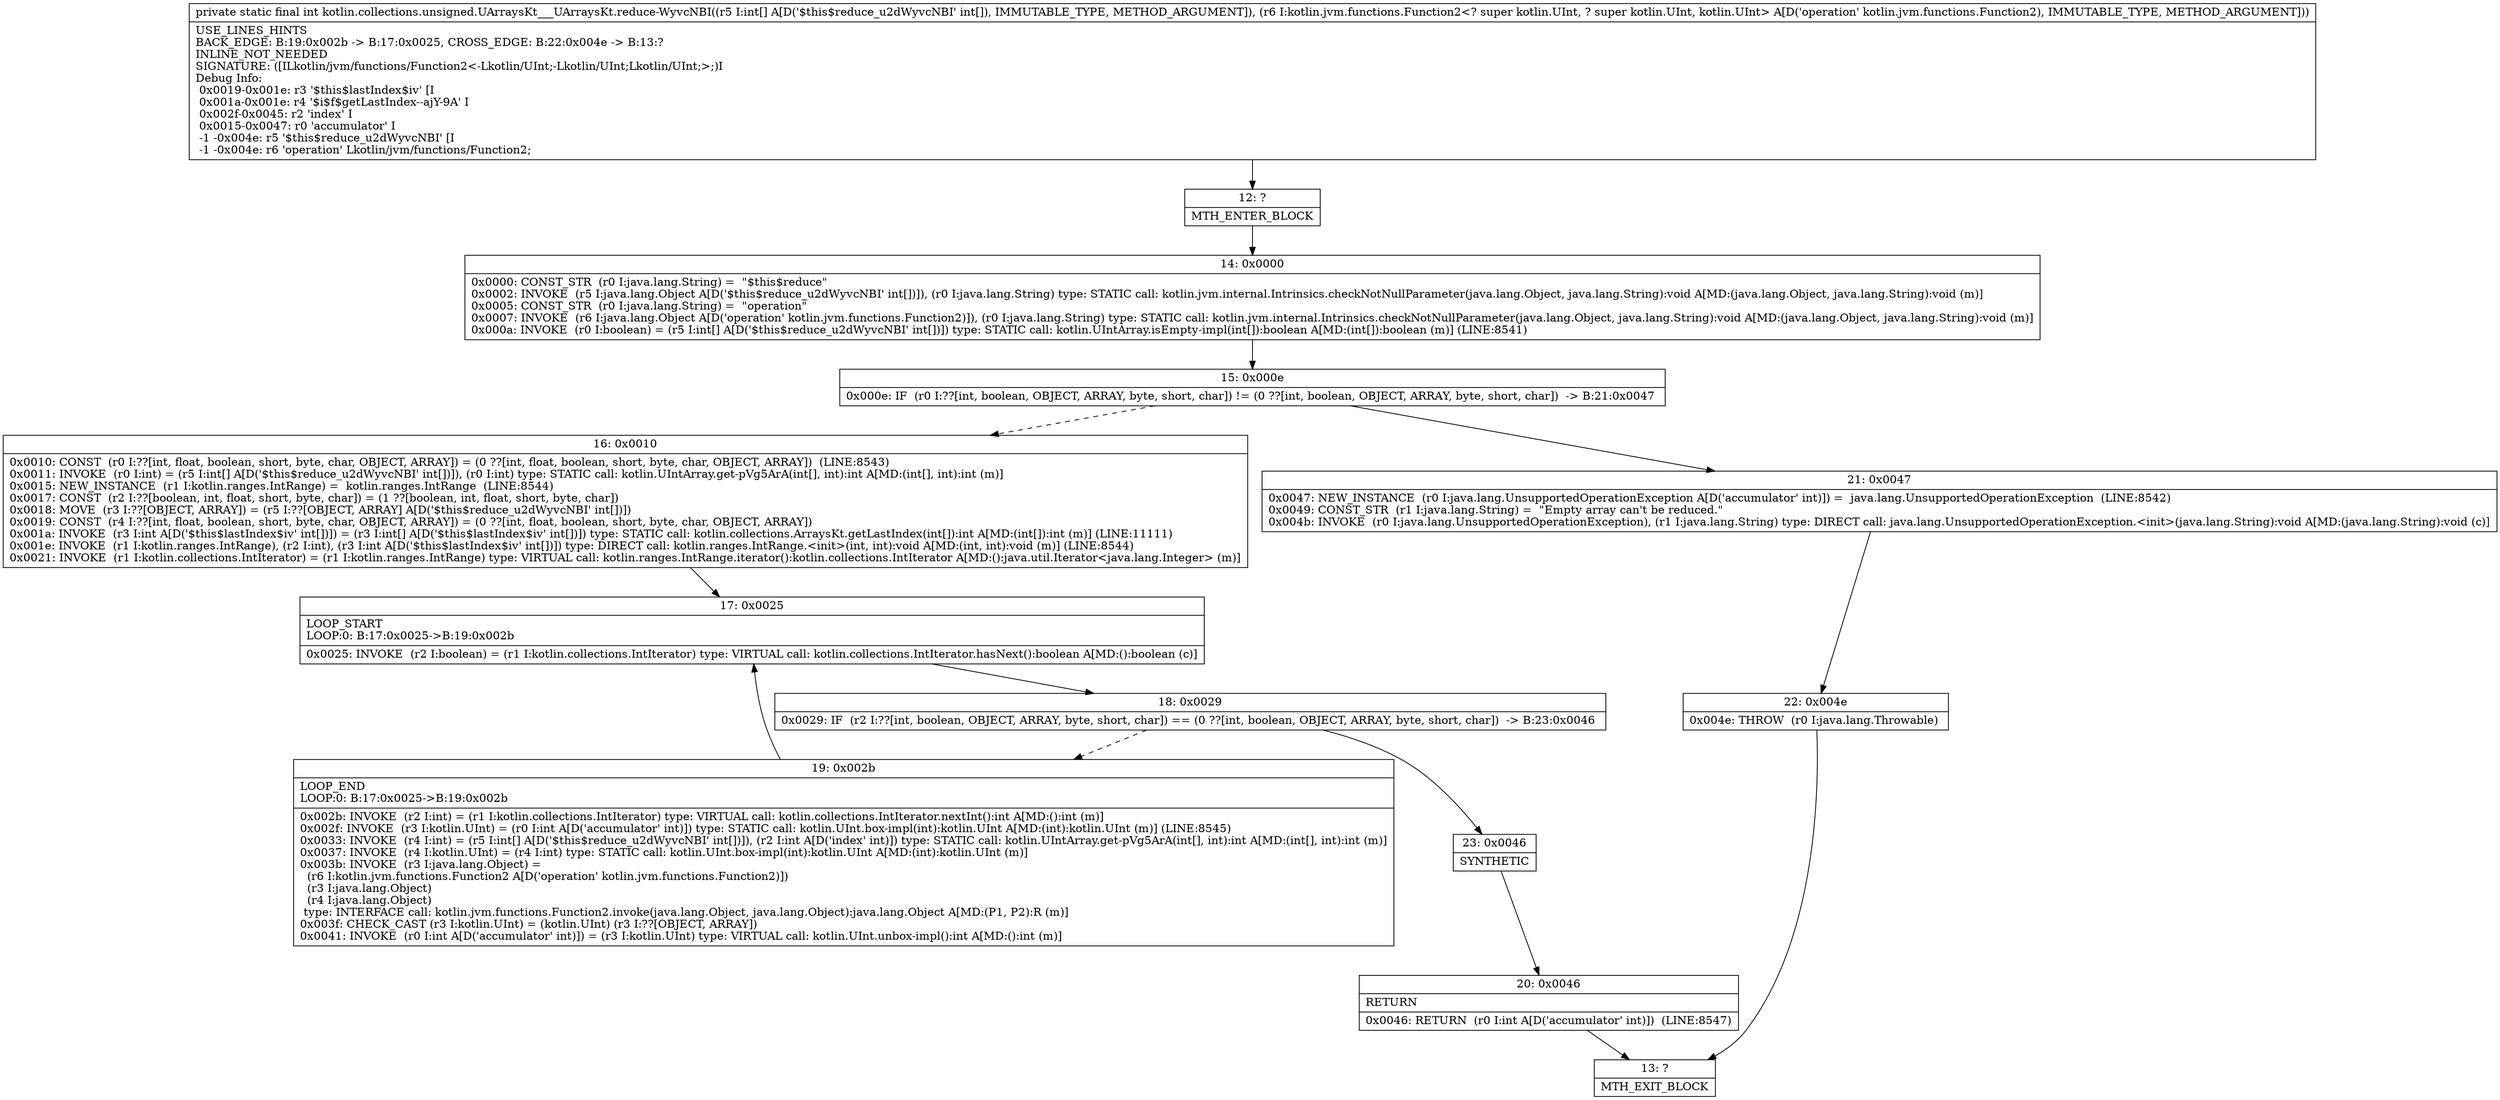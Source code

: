 digraph "CFG forkotlin.collections.unsigned.UArraysKt___UArraysKt.reduce\-WyvcNBI([ILkotlin\/jvm\/functions\/Function2;)I" {
Node_12 [shape=record,label="{12\:\ ?|MTH_ENTER_BLOCK\l}"];
Node_14 [shape=record,label="{14\:\ 0x0000|0x0000: CONST_STR  (r0 I:java.lang.String) =  \"$this$reduce\" \l0x0002: INVOKE  (r5 I:java.lang.Object A[D('$this$reduce_u2dWyvcNBI' int[])]), (r0 I:java.lang.String) type: STATIC call: kotlin.jvm.internal.Intrinsics.checkNotNullParameter(java.lang.Object, java.lang.String):void A[MD:(java.lang.Object, java.lang.String):void (m)]\l0x0005: CONST_STR  (r0 I:java.lang.String) =  \"operation\" \l0x0007: INVOKE  (r6 I:java.lang.Object A[D('operation' kotlin.jvm.functions.Function2)]), (r0 I:java.lang.String) type: STATIC call: kotlin.jvm.internal.Intrinsics.checkNotNullParameter(java.lang.Object, java.lang.String):void A[MD:(java.lang.Object, java.lang.String):void (m)]\l0x000a: INVOKE  (r0 I:boolean) = (r5 I:int[] A[D('$this$reduce_u2dWyvcNBI' int[])]) type: STATIC call: kotlin.UIntArray.isEmpty\-impl(int[]):boolean A[MD:(int[]):boolean (m)] (LINE:8541)\l}"];
Node_15 [shape=record,label="{15\:\ 0x000e|0x000e: IF  (r0 I:??[int, boolean, OBJECT, ARRAY, byte, short, char]) != (0 ??[int, boolean, OBJECT, ARRAY, byte, short, char])  \-\> B:21:0x0047 \l}"];
Node_16 [shape=record,label="{16\:\ 0x0010|0x0010: CONST  (r0 I:??[int, float, boolean, short, byte, char, OBJECT, ARRAY]) = (0 ??[int, float, boolean, short, byte, char, OBJECT, ARRAY])  (LINE:8543)\l0x0011: INVOKE  (r0 I:int) = (r5 I:int[] A[D('$this$reduce_u2dWyvcNBI' int[])]), (r0 I:int) type: STATIC call: kotlin.UIntArray.get\-pVg5ArA(int[], int):int A[MD:(int[], int):int (m)]\l0x0015: NEW_INSTANCE  (r1 I:kotlin.ranges.IntRange) =  kotlin.ranges.IntRange  (LINE:8544)\l0x0017: CONST  (r2 I:??[boolean, int, float, short, byte, char]) = (1 ??[boolean, int, float, short, byte, char]) \l0x0018: MOVE  (r3 I:??[OBJECT, ARRAY]) = (r5 I:??[OBJECT, ARRAY] A[D('$this$reduce_u2dWyvcNBI' int[])]) \l0x0019: CONST  (r4 I:??[int, float, boolean, short, byte, char, OBJECT, ARRAY]) = (0 ??[int, float, boolean, short, byte, char, OBJECT, ARRAY]) \l0x001a: INVOKE  (r3 I:int A[D('$this$lastIndex$iv' int[])]) = (r3 I:int[] A[D('$this$lastIndex$iv' int[])]) type: STATIC call: kotlin.collections.ArraysKt.getLastIndex(int[]):int A[MD:(int[]):int (m)] (LINE:11111)\l0x001e: INVOKE  (r1 I:kotlin.ranges.IntRange), (r2 I:int), (r3 I:int A[D('$this$lastIndex$iv' int[])]) type: DIRECT call: kotlin.ranges.IntRange.\<init\>(int, int):void A[MD:(int, int):void (m)] (LINE:8544)\l0x0021: INVOKE  (r1 I:kotlin.collections.IntIterator) = (r1 I:kotlin.ranges.IntRange) type: VIRTUAL call: kotlin.ranges.IntRange.iterator():kotlin.collections.IntIterator A[MD:():java.util.Iterator\<java.lang.Integer\> (m)]\l}"];
Node_17 [shape=record,label="{17\:\ 0x0025|LOOP_START\lLOOP:0: B:17:0x0025\-\>B:19:0x002b\l|0x0025: INVOKE  (r2 I:boolean) = (r1 I:kotlin.collections.IntIterator) type: VIRTUAL call: kotlin.collections.IntIterator.hasNext():boolean A[MD:():boolean (c)]\l}"];
Node_18 [shape=record,label="{18\:\ 0x0029|0x0029: IF  (r2 I:??[int, boolean, OBJECT, ARRAY, byte, short, char]) == (0 ??[int, boolean, OBJECT, ARRAY, byte, short, char])  \-\> B:23:0x0046 \l}"];
Node_19 [shape=record,label="{19\:\ 0x002b|LOOP_END\lLOOP:0: B:17:0x0025\-\>B:19:0x002b\l|0x002b: INVOKE  (r2 I:int) = (r1 I:kotlin.collections.IntIterator) type: VIRTUAL call: kotlin.collections.IntIterator.nextInt():int A[MD:():int (m)]\l0x002f: INVOKE  (r3 I:kotlin.UInt) = (r0 I:int A[D('accumulator' int)]) type: STATIC call: kotlin.UInt.box\-impl(int):kotlin.UInt A[MD:(int):kotlin.UInt (m)] (LINE:8545)\l0x0033: INVOKE  (r4 I:int) = (r5 I:int[] A[D('$this$reduce_u2dWyvcNBI' int[])]), (r2 I:int A[D('index' int)]) type: STATIC call: kotlin.UIntArray.get\-pVg5ArA(int[], int):int A[MD:(int[], int):int (m)]\l0x0037: INVOKE  (r4 I:kotlin.UInt) = (r4 I:int) type: STATIC call: kotlin.UInt.box\-impl(int):kotlin.UInt A[MD:(int):kotlin.UInt (m)]\l0x003b: INVOKE  (r3 I:java.lang.Object) = \l  (r6 I:kotlin.jvm.functions.Function2 A[D('operation' kotlin.jvm.functions.Function2)])\l  (r3 I:java.lang.Object)\l  (r4 I:java.lang.Object)\l type: INTERFACE call: kotlin.jvm.functions.Function2.invoke(java.lang.Object, java.lang.Object):java.lang.Object A[MD:(P1, P2):R (m)]\l0x003f: CHECK_CAST (r3 I:kotlin.UInt) = (kotlin.UInt) (r3 I:??[OBJECT, ARRAY]) \l0x0041: INVOKE  (r0 I:int A[D('accumulator' int)]) = (r3 I:kotlin.UInt) type: VIRTUAL call: kotlin.UInt.unbox\-impl():int A[MD:():int (m)]\l}"];
Node_23 [shape=record,label="{23\:\ 0x0046|SYNTHETIC\l}"];
Node_20 [shape=record,label="{20\:\ 0x0046|RETURN\l|0x0046: RETURN  (r0 I:int A[D('accumulator' int)])  (LINE:8547)\l}"];
Node_13 [shape=record,label="{13\:\ ?|MTH_EXIT_BLOCK\l}"];
Node_21 [shape=record,label="{21\:\ 0x0047|0x0047: NEW_INSTANCE  (r0 I:java.lang.UnsupportedOperationException A[D('accumulator' int)]) =  java.lang.UnsupportedOperationException  (LINE:8542)\l0x0049: CONST_STR  (r1 I:java.lang.String) =  \"Empty array can't be reduced.\" \l0x004b: INVOKE  (r0 I:java.lang.UnsupportedOperationException), (r1 I:java.lang.String) type: DIRECT call: java.lang.UnsupportedOperationException.\<init\>(java.lang.String):void A[MD:(java.lang.String):void (c)]\l}"];
Node_22 [shape=record,label="{22\:\ 0x004e|0x004e: THROW  (r0 I:java.lang.Throwable) \l}"];
MethodNode[shape=record,label="{private static final int kotlin.collections.unsigned.UArraysKt___UArraysKt.reduce\-WyvcNBI((r5 I:int[] A[D('$this$reduce_u2dWyvcNBI' int[]), IMMUTABLE_TYPE, METHOD_ARGUMENT]), (r6 I:kotlin.jvm.functions.Function2\<? super kotlin.UInt, ? super kotlin.UInt, kotlin.UInt\> A[D('operation' kotlin.jvm.functions.Function2), IMMUTABLE_TYPE, METHOD_ARGUMENT]))  | USE_LINES_HINTS\lBACK_EDGE: B:19:0x002b \-\> B:17:0x0025, CROSS_EDGE: B:22:0x004e \-\> B:13:?\lINLINE_NOT_NEEDED\lSIGNATURE: ([ILkotlin\/jvm\/functions\/Function2\<\-Lkotlin\/UInt;\-Lkotlin\/UInt;Lkotlin\/UInt;\>;)I\lDebug Info:\l  0x0019\-0x001e: r3 '$this$lastIndex$iv' [I\l  0x001a\-0x001e: r4 '$i$f$getLastIndex\-\-ajY\-9A' I\l  0x002f\-0x0045: r2 'index' I\l  0x0015\-0x0047: r0 'accumulator' I\l  \-1 \-0x004e: r5 '$this$reduce_u2dWyvcNBI' [I\l  \-1 \-0x004e: r6 'operation' Lkotlin\/jvm\/functions\/Function2;\l}"];
MethodNode -> Node_12;Node_12 -> Node_14;
Node_14 -> Node_15;
Node_15 -> Node_16[style=dashed];
Node_15 -> Node_21;
Node_16 -> Node_17;
Node_17 -> Node_18;
Node_18 -> Node_19[style=dashed];
Node_18 -> Node_23;
Node_19 -> Node_17;
Node_23 -> Node_20;
Node_20 -> Node_13;
Node_21 -> Node_22;
Node_22 -> Node_13;
}

